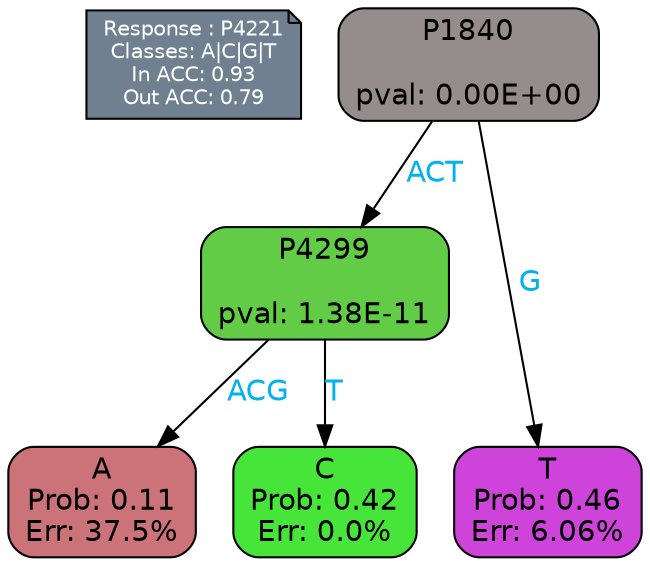 digraph Tree {
node [shape=box, style="filled, rounded", color="black", fontname=helvetica] ;
graph [ranksep=equally, splines=polylines, bgcolor=transparent, dpi=600] ;
edge [fontname=helvetica] ;
LEGEND [label="Response : P4221
Classes: A|C|G|T
In ACC: 0.93
Out ACC: 0.79
",shape=note,align=left,style=filled,fillcolor="slategray",fontcolor="white",fontsize=10];1 [label="P1840

pval: 0.00E+00", fillcolor="#948d8b"] ;
2 [label="P4299

pval: 1.38E-11", fillcolor="#62cc46"] ;
3 [label="A
Prob: 0.11
Err: 37.5%", fillcolor="#cc7279"] ;
4 [label="C
Prob: 0.42
Err: 0.0%", fillcolor="#47e539"] ;
5 [label="T
Prob: 0.46
Err: 6.06%", fillcolor="#ce43da"] ;
1 -> 2 [label="ACT",fontcolor=deepskyblue2] ;
1 -> 5 [label="G",fontcolor=deepskyblue2] ;
2 -> 3 [label="ACG",fontcolor=deepskyblue2] ;
2 -> 4 [label="T",fontcolor=deepskyblue2] ;
{rank = same; 3;4;5;}{rank = same; LEGEND;1;}}